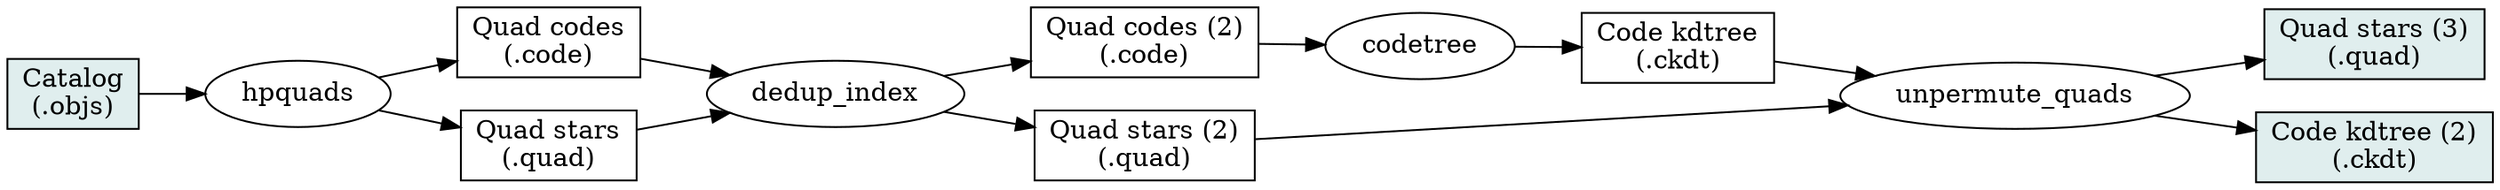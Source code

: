 graph indexpipeline {
	graph [ rankdir = LR ];
	node [ shape=box ];
	edge [ dir=forward ];
	node [ style=filled, fillcolor=azure2 ];
	//skdt2 [ label="Star kdtree\n(.skdt)" ];
	objs2  [ label="Catalog\n(.objs)" ];
	quad3  [ label="Quad stars (3)\n(.quad)" ];
	ckdt2  [ label="Code kdtree (2)\n(.ckdt)" ];
	//id2    [ label="Star ID\n(.id)" ];
	node [ style="" ];
	code  [ label="Quad codes\n(.code)" ];
	code2  [ label="Quad codes (2)\n(.code)" ];
	quad  [ label="Quad stars\n(.quad)" ];
	quad2  [ label="Quad stars (2)\n(.quad)" ];
	ckdt  [ label="Code kdtree\n(.ckdt)" ];

	node [ shape=ellipse ];
	objs2 -- hpquads
	hpquads -- code -- dedup_index -- code2
	hpquads -- quad -- dedup_index -- quad2
	code2 -- codetree -- ckdt
	ckdt -- unpermute_quads -- ckdt2
	quad2 -- unpermute_quads [ minlen=3 ];
	unpermute_quads -- quad3
}


// render with:
//   dot -Tps2 -o pipeline1.eps pipeline1.dot
//   epstopng pipeline1.eps

// to get bounding box:
//   gs -q -dNOPAUSE -dBATCH -dTextAlphaBits=4 -dGraphicsAlphaBits=4 -sDEVICE=bbox pipeline.ps
// to render as png:
//   gs -q -dNOPAUSE -dBATCH -dTextAlphaBits=4 -dGraphicsAlphaBits=4 -sDEVICE=png16m -sOutputFile=pipeline.png -g850x162 pipeline.ps
// (where 850x162 is determined by the output of the bounding-box stage)

